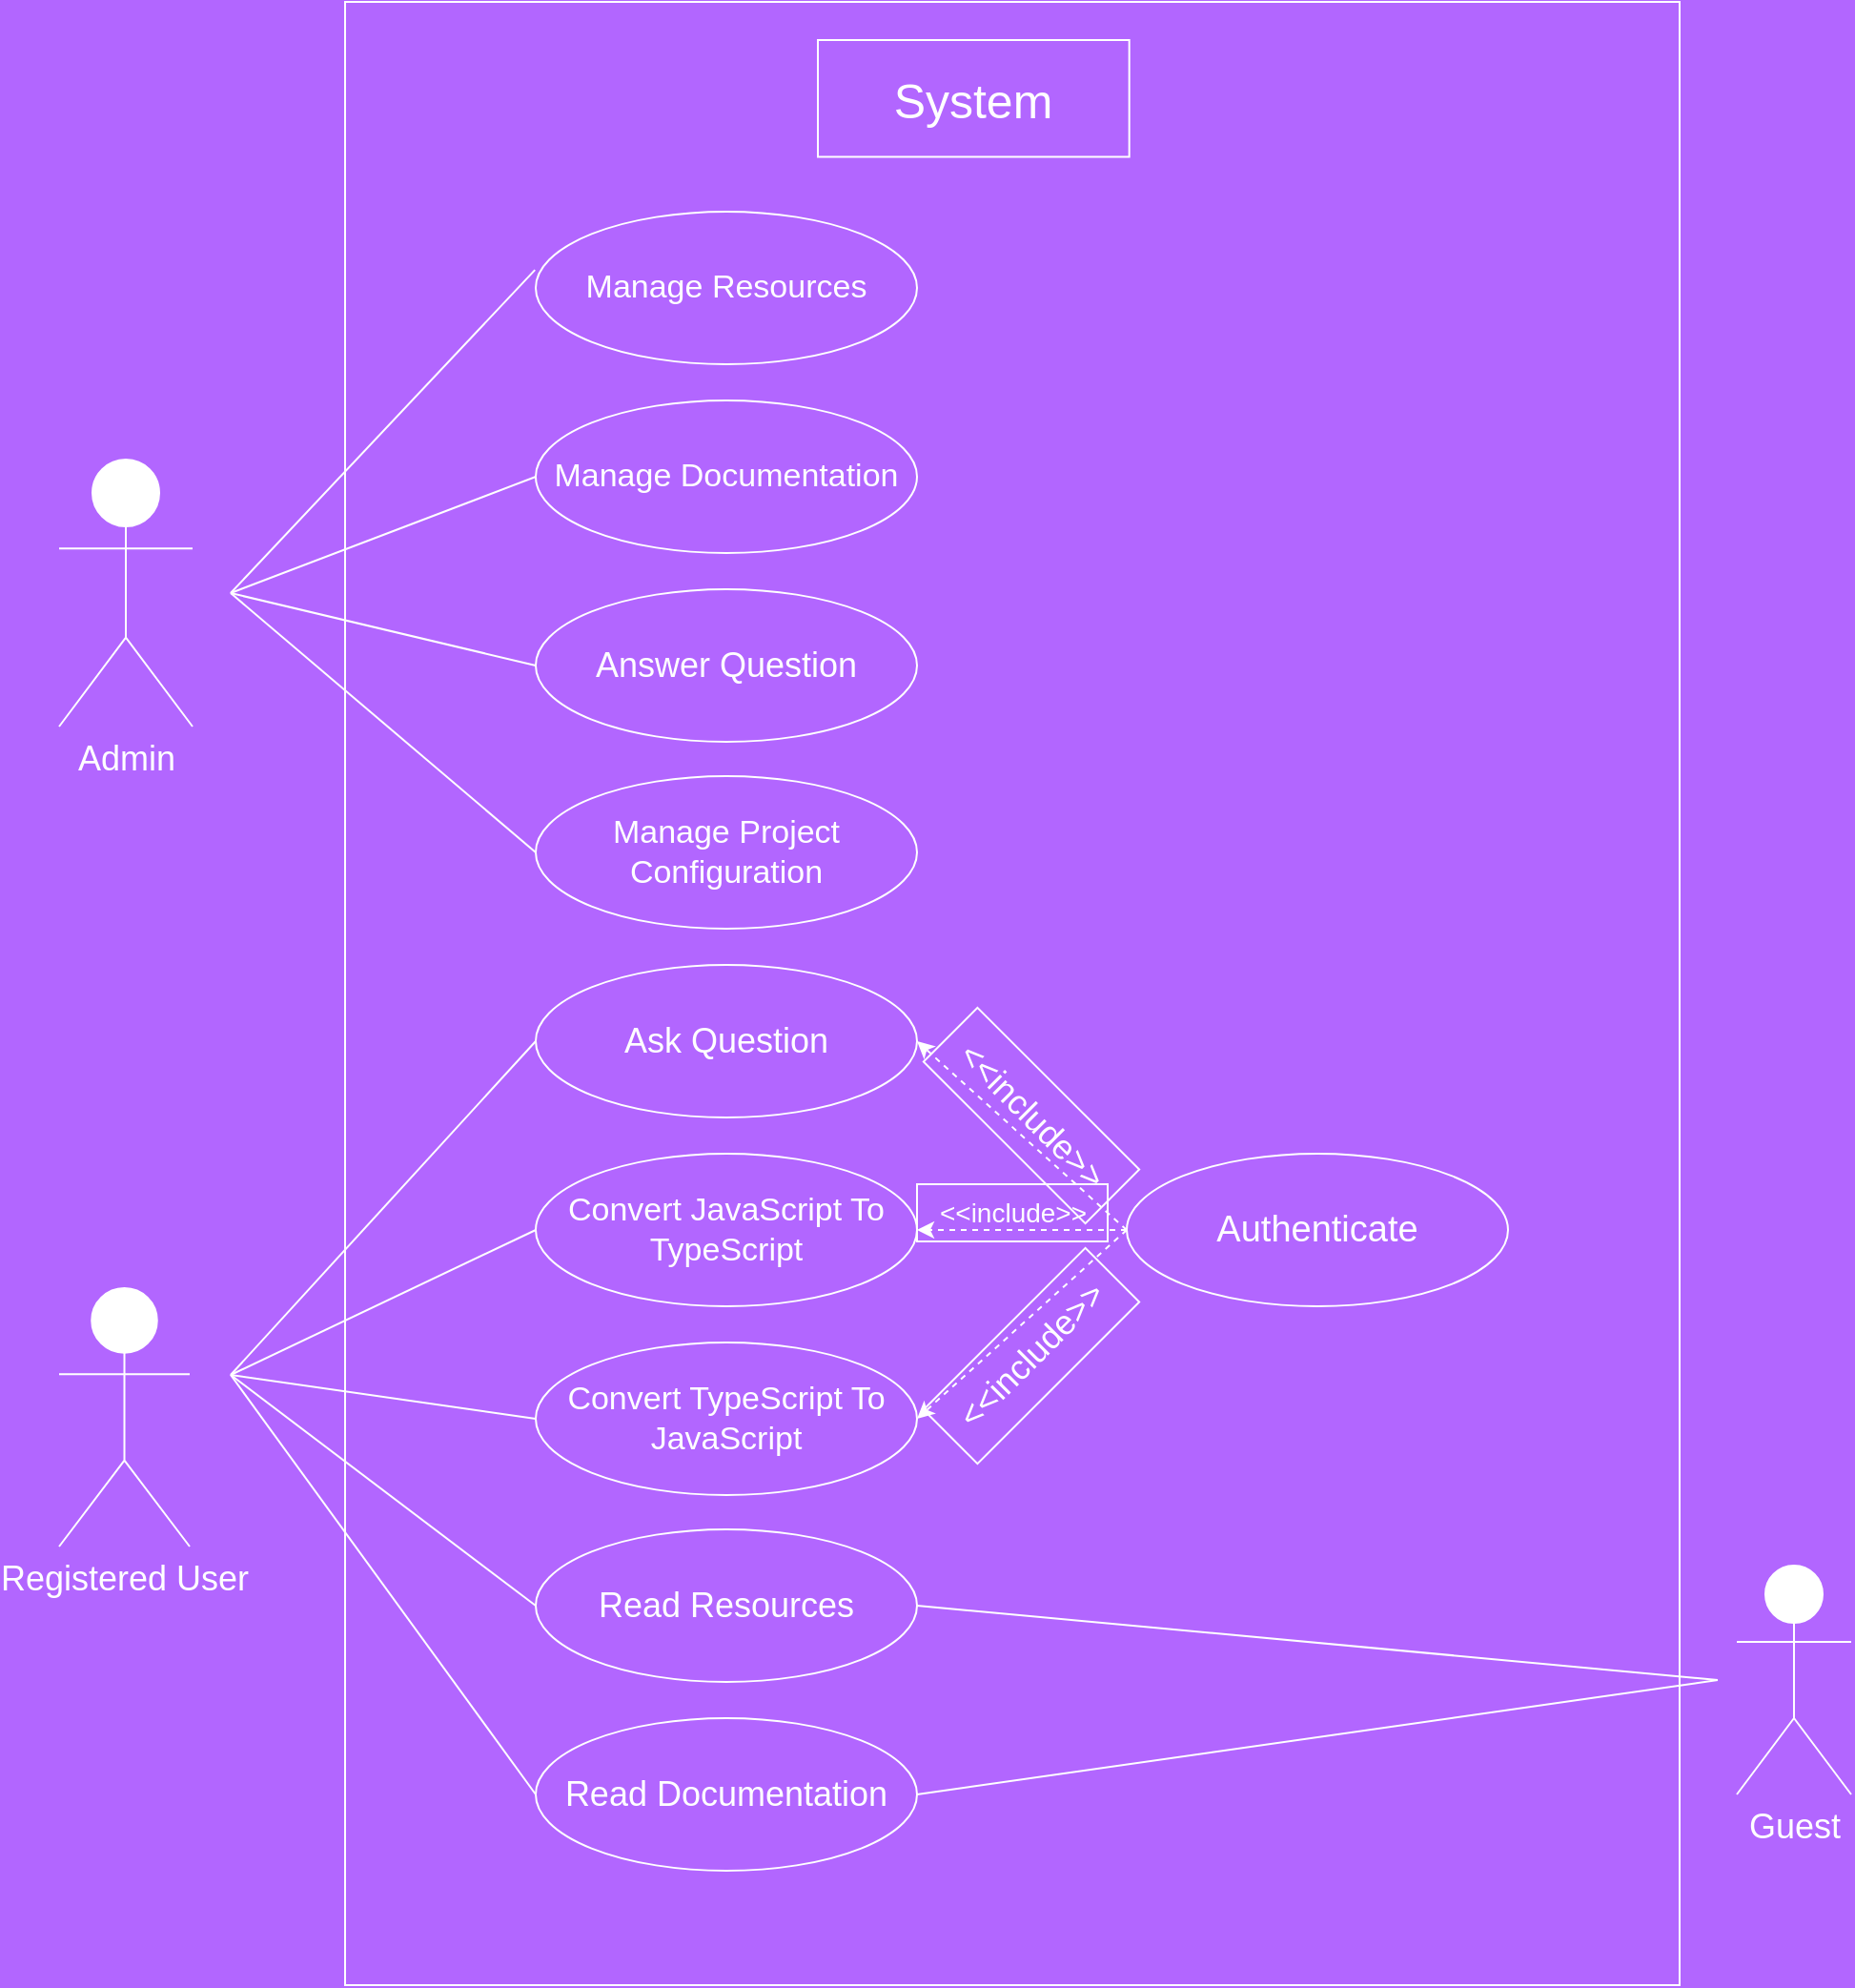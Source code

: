 <mxfile>
    <diagram name="Page-1" id="vje5C6rldNT4FljvYrrZ">
        <mxGraphModel dx="1546" dy="1197" grid="1" gridSize="10" guides="1" tooltips="1" connect="1" arrows="1" fold="1" page="1" pageScale="1" pageWidth="1100" pageHeight="1100" background="#B266FF" math="0" shadow="0">
            <root>
                <mxCell id="0"/>
                <mxCell id="1" parent="0"/>
                <mxCell id="16" value="" style="rounded=0;whiteSpace=wrap;html=1;strokeColor=#FFFFFF;fontColor=#FFFFFF;fillColor=none;" parent="1" vertex="1">
                    <mxGeometry x="220" y="10" width="700" height="1040" as="geometry"/>
                </mxCell>
                <mxCell id="2" value="Manage Resources" style="ellipse;whiteSpace=wrap;html=1;fontSize=17;strokeColor=#FFFFFF;fontColor=#FFFFFF;fillColor=none;" parent="1" vertex="1">
                    <mxGeometry x="320" y="120" width="200" height="80" as="geometry"/>
                </mxCell>
                <mxCell id="3" value="Manage Documentation" style="ellipse;whiteSpace=wrap;html=1;fontSize=17;strokeColor=#FFFFFF;fontColor=#FFFFFF;fillColor=none;" parent="1" vertex="1">
                    <mxGeometry x="320" y="219" width="200" height="80" as="geometry"/>
                </mxCell>
                <mxCell id="4" value="Answer Question" style="ellipse;whiteSpace=wrap;html=1;fontSize=18;strokeColor=#FFFFFF;fontColor=#FFFFFF;fillColor=none;" parent="1" vertex="1">
                    <mxGeometry x="320" y="318" width="200" height="80" as="geometry"/>
                </mxCell>
                <mxCell id="5" value="Manage Project Configuration" style="ellipse;whiteSpace=wrap;html=1;fontSize=17;strokeColor=#FFFFFF;fontColor=#FFFFFF;fillColor=none;" parent="1" vertex="1">
                    <mxGeometry x="320" y="416" width="200" height="80" as="geometry"/>
                </mxCell>
                <mxCell id="6" value="Ask Question" style="ellipse;whiteSpace=wrap;html=1;fontSize=18;strokeColor=#FFFFFF;fontColor=#FFFFFF;fillColor=none;" parent="1" vertex="1">
                    <mxGeometry x="320" y="515" width="200" height="80" as="geometry"/>
                </mxCell>
                <mxCell id="7" value="Convert JavaScript To TypeScript" style="ellipse;whiteSpace=wrap;html=1;fontSize=17;strokeColor=#FFFFFF;fontColor=#FFFFFF;fillColor=none;" parent="1" vertex="1">
                    <mxGeometry x="320" y="614" width="200" height="80" as="geometry"/>
                </mxCell>
                <mxCell id="8" value="Convert TypeScript To JavaScript" style="ellipse;whiteSpace=wrap;html=1;fontSize=17;strokeColor=#FFFFFF;fontColor=#FFFFFF;fillColor=none;" parent="1" vertex="1">
                    <mxGeometry x="320" y="713" width="200" height="80" as="geometry"/>
                </mxCell>
                <mxCell id="9" value="Read Resources" style="ellipse;whiteSpace=wrap;html=1;fontSize=18;strokeColor=#FFFFFF;fontColor=#FFFFFF;fillColor=none;" parent="1" vertex="1">
                    <mxGeometry x="320" y="811" width="200" height="80" as="geometry"/>
                </mxCell>
                <mxCell id="10" value="Read Documentation" style="ellipse;whiteSpace=wrap;html=1;fontSize=18;strokeColor=#FFFFFF;fontColor=#FFFFFF;fillColor=none;" parent="1" vertex="1">
                    <mxGeometry x="320" y="910" width="200" height="80" as="geometry"/>
                </mxCell>
                <mxCell id="12" value="&lt;font style=&quot;font-size: 19px;&quot;&gt;Authenticate&lt;/font&gt;" style="ellipse;whiteSpace=wrap;html=1;strokeColor=#FFFFFF;fontColor=#FFFFFF;fillColor=none;" parent="1" vertex="1">
                    <mxGeometry x="630" y="614" width="200" height="80" as="geometry"/>
                </mxCell>
                <mxCell id="13" value="Admin" style="shape=umlActor;verticalLabelPosition=bottom;verticalAlign=top;html=1;outlineConnect=0;fontSize=18;strokeColor=#FFFFFF;fontColor=#FFFFFF;" parent="1" vertex="1">
                    <mxGeometry x="70" y="250" width="70" height="140" as="geometry"/>
                </mxCell>
                <mxCell id="14" value="Registered User" style="shape=umlActor;verticalLabelPosition=bottom;verticalAlign=top;html=1;outlineConnect=0;fontSize=18;strokeColor=#FFFFFF;fontColor=#FFFFFF;" parent="1" vertex="1">
                    <mxGeometry x="70" y="684.5" width="68.5" height="135.5" as="geometry"/>
                </mxCell>
                <mxCell id="15" value="Guest" style="shape=umlActor;verticalLabelPosition=bottom;verticalAlign=top;html=1;outlineConnect=0;fontSize=18;strokeColor=#FFFFFF;fontColor=#FFFFFF;" parent="1" vertex="1">
                    <mxGeometry x="950" y="830" width="60" height="120" as="geometry"/>
                </mxCell>
                <mxCell id="199" value="" style="endArrow=none;html=1;entryX=-0.002;entryY=0.382;entryDx=0;entryDy=0;entryPerimeter=0;strokeColor=#FFFFFF;fontColor=#FFFFFF;" parent="1" target="2" edge="1">
                    <mxGeometry width="50" height="50" relative="1" as="geometry">
                        <mxPoint x="160" y="320" as="sourcePoint"/>
                        <mxPoint x="420" y="240" as="targetPoint"/>
                    </mxGeometry>
                </mxCell>
                <mxCell id="200" value="" style="endArrow=none;html=1;entryX=0;entryY=0.5;entryDx=0;entryDy=0;strokeColor=#FFFFFF;fontColor=#FFFFFF;" parent="1" target="3" edge="1">
                    <mxGeometry width="50" height="50" relative="1" as="geometry">
                        <mxPoint x="160" y="320" as="sourcePoint"/>
                        <mxPoint x="329.6" y="160.56" as="targetPoint"/>
                    </mxGeometry>
                </mxCell>
                <mxCell id="201" value="" style="endArrow=none;html=1;entryX=0;entryY=0.5;entryDx=0;entryDy=0;strokeColor=#FFFFFF;fontColor=#FFFFFF;" parent="1" target="4" edge="1">
                    <mxGeometry width="50" height="50" relative="1" as="geometry">
                        <mxPoint x="160" y="320" as="sourcePoint"/>
                        <mxPoint x="330.0" y="269.0" as="targetPoint"/>
                    </mxGeometry>
                </mxCell>
                <mxCell id="202" value="" style="endArrow=none;html=1;entryX=0;entryY=0.5;entryDx=0;entryDy=0;strokeColor=#FFFFFF;fontColor=#FFFFFF;" parent="1" target="5" edge="1">
                    <mxGeometry width="50" height="50" relative="1" as="geometry">
                        <mxPoint x="160" y="320" as="sourcePoint"/>
                        <mxPoint x="330.0" y="368" as="targetPoint"/>
                    </mxGeometry>
                </mxCell>
                <mxCell id="203" value="" style="endArrow=none;html=1;entryX=0;entryY=0.5;entryDx=0;entryDy=0;strokeColor=#FFFFFF;fontColor=#FFFFFF;" parent="1" target="6" edge="1">
                    <mxGeometry width="50" height="50" relative="1" as="geometry">
                        <mxPoint x="160" y="730" as="sourcePoint"/>
                        <mxPoint x="330.0" y="466" as="targetPoint"/>
                    </mxGeometry>
                </mxCell>
                <mxCell id="204" value="" style="endArrow=none;html=1;entryX=0;entryY=0.5;entryDx=0;entryDy=0;strokeColor=#FFFFFF;fontColor=#FFFFFF;" parent="1" target="7" edge="1">
                    <mxGeometry width="50" height="50" relative="1" as="geometry">
                        <mxPoint x="160" y="730" as="sourcePoint"/>
                        <mxPoint x="330.0" y="565" as="targetPoint"/>
                    </mxGeometry>
                </mxCell>
                <mxCell id="205" value="" style="endArrow=none;html=1;entryX=0;entryY=0.5;entryDx=0;entryDy=0;strokeColor=#FFFFFF;fontColor=#FFFFFF;" parent="1" target="8" edge="1">
                    <mxGeometry width="50" height="50" relative="1" as="geometry">
                        <mxPoint x="160" y="730" as="sourcePoint"/>
                        <mxPoint x="330.0" y="664" as="targetPoint"/>
                    </mxGeometry>
                </mxCell>
                <mxCell id="206" value="" style="endArrow=none;html=1;entryX=0;entryY=0.5;entryDx=0;entryDy=0;strokeColor=#FFFFFF;fontColor=#FFFFFF;" parent="1" target="9" edge="1">
                    <mxGeometry width="50" height="50" relative="1" as="geometry">
                        <mxPoint x="160" y="730" as="sourcePoint"/>
                        <mxPoint x="330.0" y="763" as="targetPoint"/>
                    </mxGeometry>
                </mxCell>
                <mxCell id="207" value="" style="endArrow=none;html=1;entryX=0;entryY=0.5;entryDx=0;entryDy=0;strokeColor=#FFFFFF;fontColor=#FFFFFF;" parent="1" target="10" edge="1">
                    <mxGeometry width="50" height="50" relative="1" as="geometry">
                        <mxPoint x="160" y="730" as="sourcePoint"/>
                        <mxPoint x="330.0" y="861.0" as="targetPoint"/>
                    </mxGeometry>
                </mxCell>
                <mxCell id="208" value="" style="endArrow=none;html=1;exitX=1;exitY=0.5;exitDx=0;exitDy=0;strokeColor=#FFFFFF;fontColor=#FFFFFF;" parent="1" source="9" edge="1">
                    <mxGeometry width="50" height="50" relative="1" as="geometry">
                        <mxPoint x="310" y="620" as="sourcePoint"/>
                        <mxPoint x="940" y="890" as="targetPoint"/>
                    </mxGeometry>
                </mxCell>
                <mxCell id="209" value="" style="endArrow=none;html=1;exitX=1;exitY=0.5;exitDx=0;exitDy=0;strokeColor=#FFFFFF;fontColor=#FFFFFF;" parent="1" source="10" edge="1">
                    <mxGeometry width="50" height="50" relative="1" as="geometry">
                        <mxPoint x="530" y="861" as="sourcePoint"/>
                        <mxPoint x="940.0" y="890" as="targetPoint"/>
                    </mxGeometry>
                </mxCell>
                <mxCell id="211" value="" style="endArrow=classic;html=1;entryX=1;entryY=0.5;entryDx=0;entryDy=0;exitX=0;exitY=0.5;exitDx=0;exitDy=0;dashed=1;strokeColor=#FFFFFF;fontColor=#FFFFFF;" parent="1" source="12" target="6" edge="1">
                    <mxGeometry width="50" height="50" relative="1" as="geometry">
                        <mxPoint x="540" y="680" as="sourcePoint"/>
                        <mxPoint x="590" y="630" as="targetPoint"/>
                    </mxGeometry>
                </mxCell>
                <mxCell id="212" value="" style="endArrow=classic;html=1;entryX=1;entryY=0.5;entryDx=0;entryDy=0;dashed=1;strokeColor=#FFFFFF;fontColor=#FFFFFF;" parent="1" target="7" edge="1">
                    <mxGeometry width="50" height="50" relative="1" as="geometry">
                        <mxPoint x="630" y="654" as="sourcePoint"/>
                        <mxPoint x="530.0" y="565" as="targetPoint"/>
                    </mxGeometry>
                </mxCell>
                <mxCell id="213" value="" style="endArrow=classic;html=1;entryX=1;entryY=0.5;entryDx=0;entryDy=0;exitX=0;exitY=0.5;exitDx=0;exitDy=0;dashed=1;strokeColor=#FFFFFF;fontColor=#FFFFFF;" parent="1" source="12" target="8" edge="1">
                    <mxGeometry width="50" height="50" relative="1" as="geometry">
                        <mxPoint x="620" y="650" as="sourcePoint"/>
                        <mxPoint x="530.0" y="664" as="targetPoint"/>
                    </mxGeometry>
                </mxCell>
                <mxCell id="214" value="System" style="text;strokeColor=#FFFFFF;align=center;fillColor=none;html=1;verticalAlign=middle;whiteSpace=wrap;rounded=0;fontSize=25;fontColor=#FFFFFF;" parent="1" vertex="1">
                    <mxGeometry x="468" y="30" width="163.33" height="61.25" as="geometry"/>
                </mxCell>
                <mxCell id="215" value="&amp;lt;&amp;lt;include&amp;gt;&amp;gt;" style="text;html=1;align=center;verticalAlign=middle;resizable=0;points=[];autosize=1;strokeColor=#FFFFFF;fillColor=none;fontSize=18;rotation=45;fontColor=#FFFFFF;" parent="1" vertex="1">
                    <mxGeometry x="520" y="574" width="120" height="40" as="geometry"/>
                </mxCell>
                <mxCell id="217" value="&amp;lt;&amp;lt;include&amp;gt;&amp;gt;" style="text;html=1;align=center;verticalAlign=middle;resizable=0;points=[];autosize=1;strokeColor=#FFFFFF;fillColor=none;fontSize=18;rotation=-45;fontColor=#FFFFFF;" parent="1" vertex="1">
                    <mxGeometry x="520" y="700" width="120" height="40" as="geometry"/>
                </mxCell>
                <mxCell id="218" value="&amp;lt;&amp;lt;include&amp;gt;&amp;gt;" style="text;html=1;align=center;verticalAlign=middle;resizable=0;points=[];autosize=1;strokeColor=#FFFFFF;fillColor=none;fontSize=14;rotation=0;fontColor=#FFFFFF;" parent="1" vertex="1">
                    <mxGeometry x="520" y="630" width="100" height="30" as="geometry"/>
                </mxCell>
            </root>
        </mxGraphModel>
    </diagram>
</mxfile>